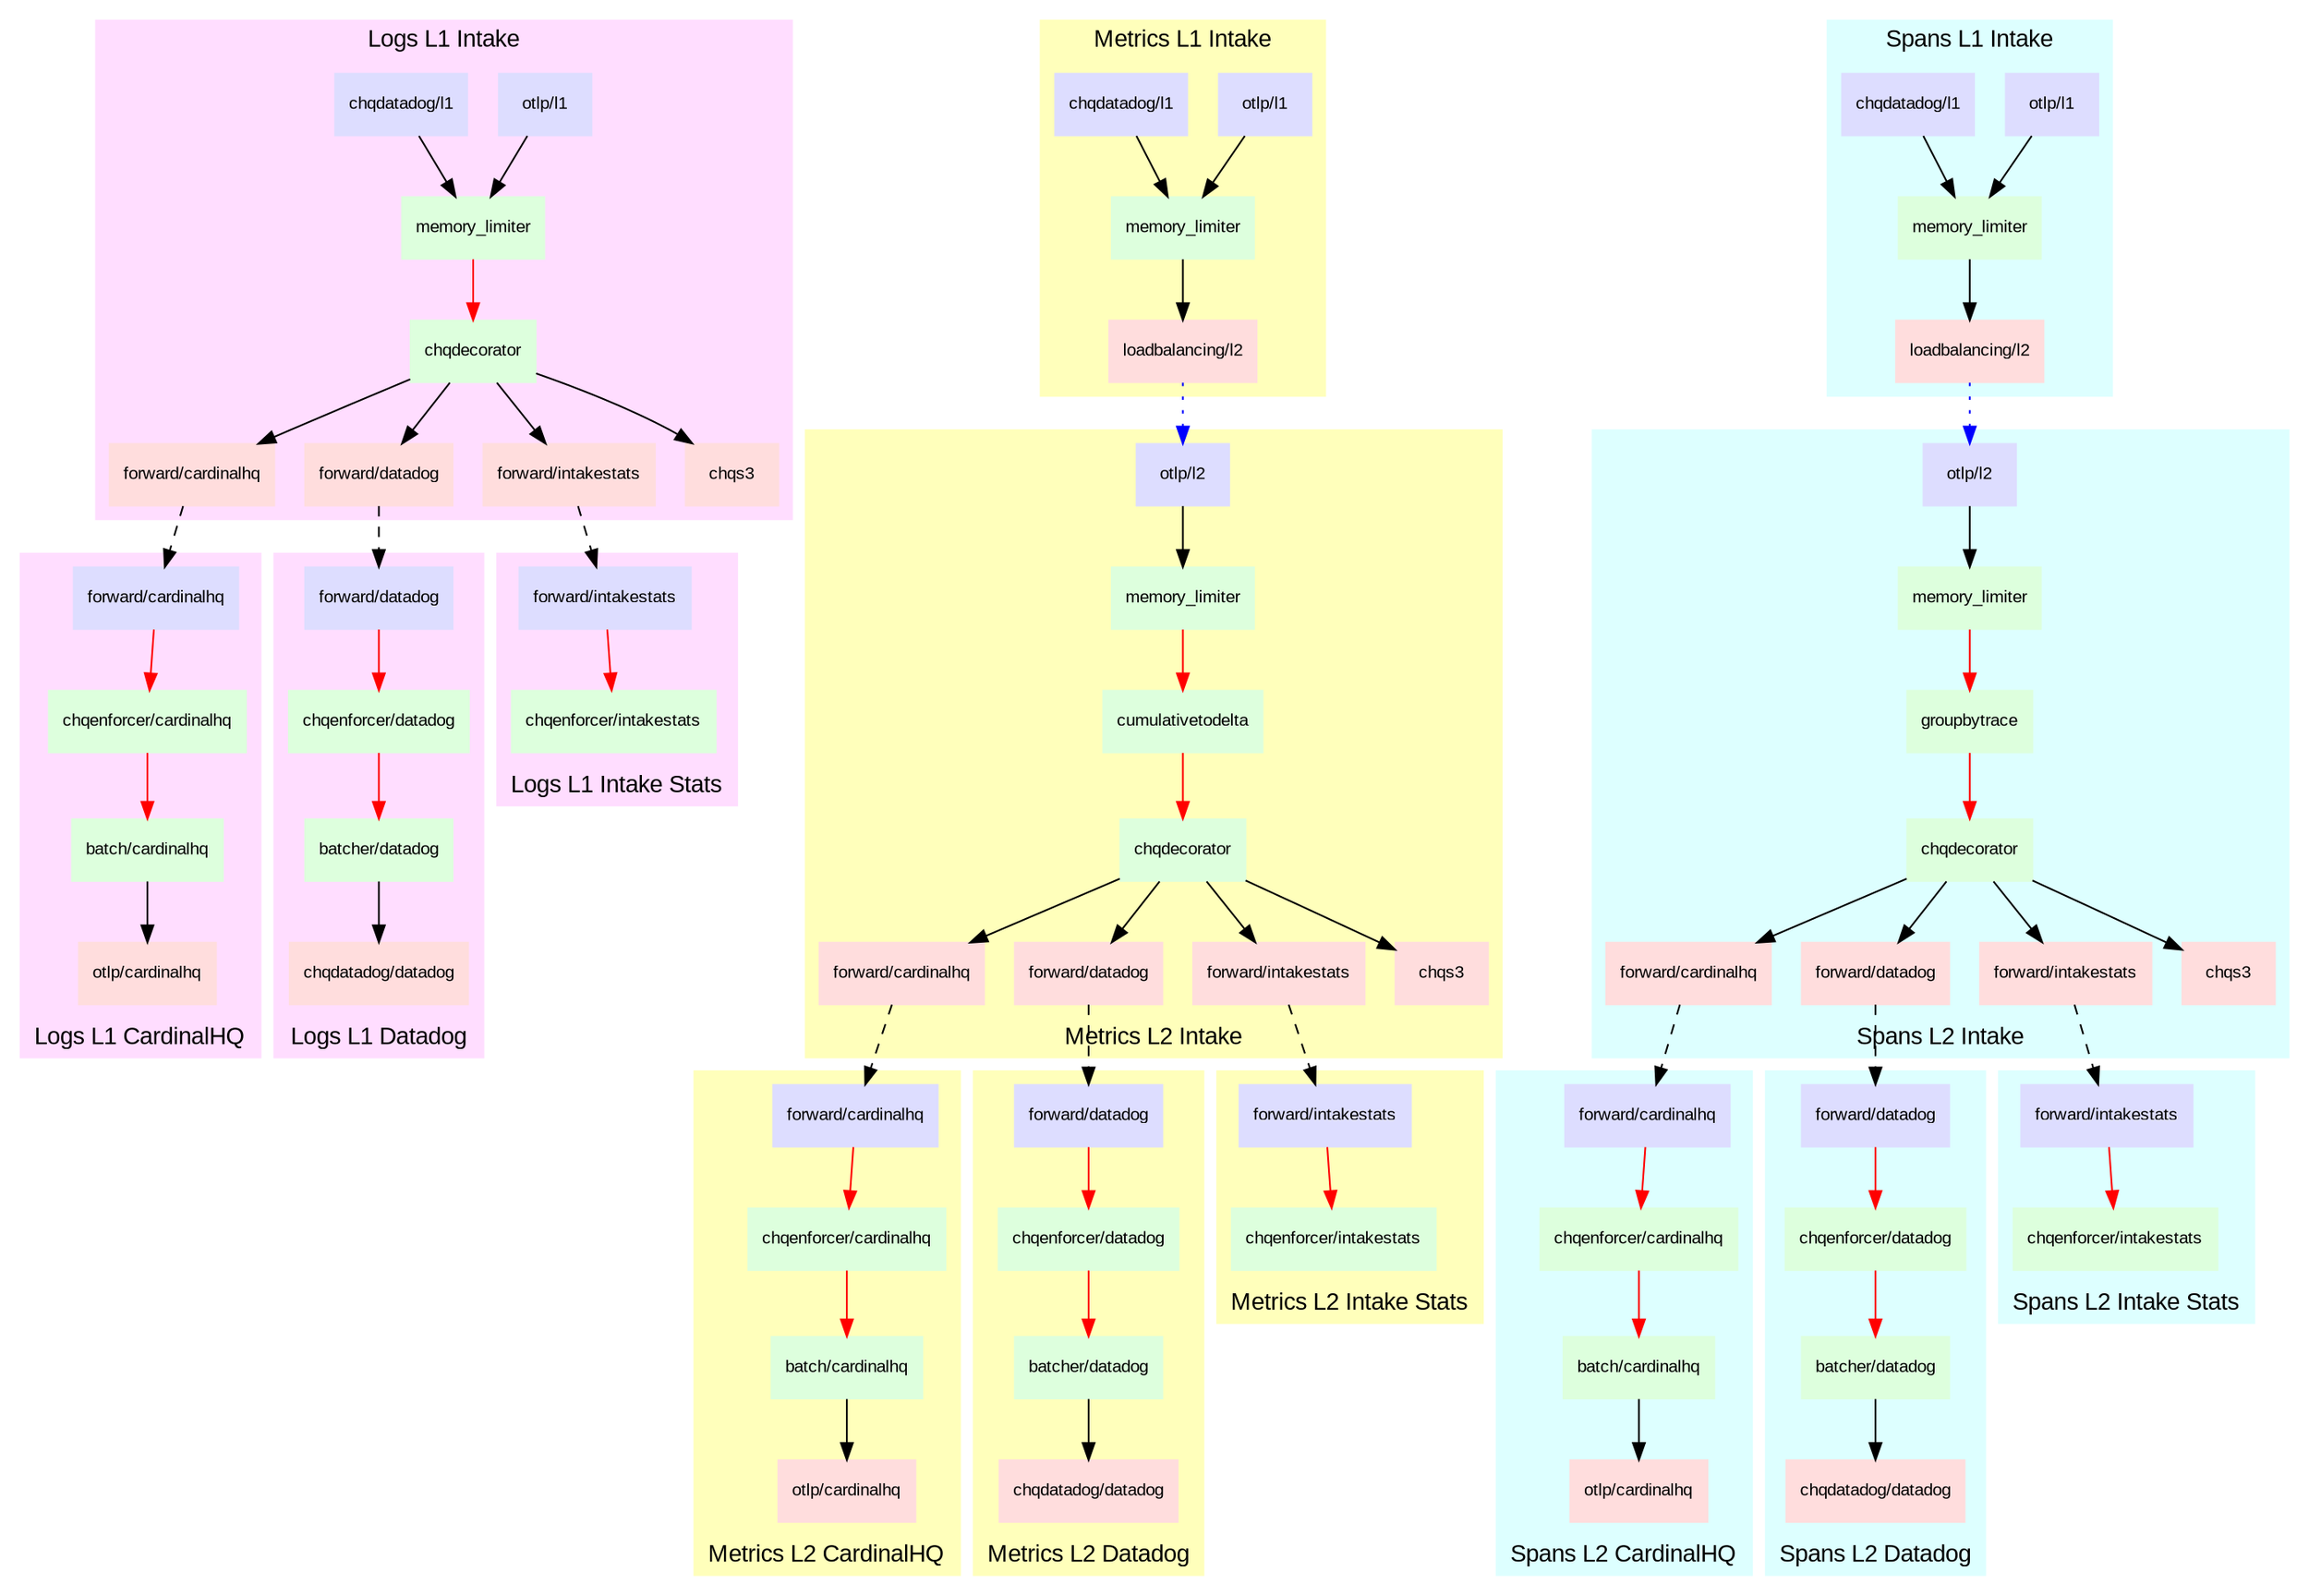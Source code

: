 # Copyright 2024 CardinalHQ, Inc
#
# Licensed under the Apache License, Version 2.0 (the "License");
# you may not use this file except in compliance with the License.
# You may obtain a copy of the License at
#
#     http://www.apache.org/licenses/LICENSE-2.0
#
# Unless required by applicable law or agreed to in writing, software
# distributed under the License is distributed on an "AS IS" BASIS,
# WITHOUT WARRANTIES OR CONDITIONS OF ANY KIND, either express or implied.
# See the License for the specific language governing permissions and
# limitations under the License.

digraph G {
    rankdir=TB;
    fontname="Arial";
    node [
        shape=box
        style=rounded
        fontname="Arial"
        fontsize=10
    ];

    subgraph cluster_1 {
		style=filled;
		color="#ffddff";
		node [style=filled,color=white];
        label="Logs L1 Intake";

        c1_receiver_otlp [label="otlp/l1" color="#ddddff"];
        c1_receiver_datadog [label="chqdatadog/l1" color="#ddddff"];
        c1_memory_limiter [label="memory_limiter" color="#ddffdd"];
        c1_chqdecorator [label="chqdecorator" color="#ddffdd"];
        c1_forwarder_cardinalhq [label="forward/cardinalhq" color="#ffdddd"];
        c1_forwarder_datadog [label="forward/datadog" color="#ffdddd"];
        c1_forwarder_stats [label="forward/intakestats" color="#ffdddd"];
        c1_chqs3 [label="chqs3" color="#ffdddd"];
         
        c1_receiver_datadog -> c1_memory_limiter;
        c1_receiver_otlp -> c1_memory_limiter;
        c1_memory_limiter -> c1_chqdecorator [color=red];
        c1_chqdecorator -> c1_forwarder_datadog;
        c1_chqdecorator -> c1_forwarder_cardinalhq;
        c1_chqdecorator -> c1_forwarder_stats;
        c1_chqdecorator -> c1_chqs3;
    }

    subgraph cluster_2 {
		style=filled;
		color="#ffddff";
		node [style=filled,color=white];
        label="Logs L1 CardinalHQ";
        labelloc="b";

        c1_forwarder_cardinalhq -> c2_forwarder_cardinalhq [style=dashed];

        c2_forwarder_cardinalhq [label="forward/cardinalhq" color="#ddddff"];
        c2_chqenforcer_cardinalhq [label="chqenforcer/cardinalhq" color="#ddffdd"];
        c2_batcher_cardinalhq [label="batch/cardinalhq" color="#ddffdd"];
        c2_otlp_cardinalhq [label="otlp/cardinalhq" color="#ffdddd"];

        c2_forwarder_cardinalhq -> c2_chqenforcer_cardinalhq [color=red];
        c2_chqenforcer_cardinalhq -> c2_batcher_cardinalhq [color=red];
        c2_batcher_cardinalhq -> c2_otlp_cardinalhq;
    }

    subgraph cluster_3 {
		style=filled;
		color="#ffddff";
		node [style=filled,color=white];
        label="Logs L1 Datadog";
        labelloc="b";

        c1_forwarder_datadog -> c3_forwarder_datadog [style=dashed];

        c3_forwarder_datadog [label="forward/datadog" color="#ddddff"];
        c3_chqenforcer_datadog [label="chqenforcer/datadog" color="#ddffdd"];
        c3_batcher_datadog [label="batcher/datadog" color="#ddffdd"];
        c3_chqdatadog_datadog [label="chqdatadog/datadog" color="#ffdddd"];

        c3_forwarder_datadog -> c3_chqenforcer_datadog [color=red];
        c3_chqenforcer_datadog -> c3_batcher_datadog [color=red];
        c3_batcher_datadog -> c3_chqdatadog_datadog;
    }

    subgraph cluster_4 {
        style=filled;
        color="#ffddff";
        node [style=filled,color=white];
        label="Logs L1 Intake Stats";
        labelloc="b";

        c1_forwarder_stats -> c4_forwarder_stats [style=dashed];

        c4_forwarder_stats [label="forward/intakestats" color="#ddddff"];
        c4_chqenforcer_stats [label="chqenforcer/intakestats" color="#ddffdd"];

        c4_forwarder_stats -> c4_chqenforcer_stats [color=red];
    }
    
    subgraph cluster_100 {
		style=filled;
		color="#ffffbb";
		node [style=filled,color=white];
        label="Metrics L1 Intake";
        
        c4_receiver_otlp [label="otlp/l1" color="#ddddff"];
        c4_receiver_datadog [label="chqdatadog/l1" color="#ddddff"];
        c4_memory_limiter [label="memory_limiter" color="#ddffdd"];
        c4_exporter_loadbalance [label="loadbalancing/l2" color="#ffdddd"];
        
        c4_receiver_datadog -> c4_memory_limiter;
        c4_receiver_otlp -> c4_memory_limiter;
        c4_memory_limiter -> c4_exporter_loadbalance;
    }
    
    subgraph cluster_200 { 
		style=filled;
		color="#ffffbb";
		node [style=filled,color=white];
        label="Metrics L2 Intake";
        labelloc="b";
        
        c4_exporter_loadbalance -> c5_receiver_otlp [style=dotted color=blue]
        
        c5_receiver_otlp [label="otlp/l2" color="#ddddff"];
        c5_memory_limiter [label="memory_limiter" color="#ddffdd"];
        c5_cumulativetodelta [label="cumulativetodelta" color="#ddffdd"];
        c5_chqdecorator [label="chqdecorator" color="#ddffdd"];
        c5_forwarder_cardinalhq [label="forward/cardinalhq" color="#ffdddd"];
        c5_forwarder_datadog [label="forward/datadog" color="#ffdddd"];
        c5_forwarder_stats [label="forward/intakestats" color="#ffdddd"];
        c5_chqs3 [label="chqs3" color="#ffdddd"];

        c5_receiver_otlp -> c5_memory_limiter;
        c5_memory_limiter -> c5_cumulativetodelta [color=red];
        c5_cumulativetodelta -> c5_chqdecorator [color=red];
        c5_chqdecorator -> c5_forwarder_cardinalhq;
        c5_chqdecorator -> c5_forwarder_datadog;
        c5_chqdecorator -> c5_forwarder_stats;
        c5_chqdecorator -> c5_chqs3;
    }

    subgraph cluster_201 {
        style=filled;
        color="#ffffbb";
        node [style=filled,color=white];
        label="Metrics L2 CardinalHQ";
        labelloc="b";

        c5_forwarder_cardinalhq -> c6_forwarder_cardinalhq [style=dashed];

        c6_forwarder_cardinalhq [label="forward/cardinalhq" color="#ddddff"];
        c6_chqenforcer_cardinalhq [label="chqenforcer/cardinalhq" color="#ddffdd"];
        c6_batcher_cardinalhq [label="batch/cardinalhq" color="#ddffdd"];
        c6_otlp_cardinalhq [label="otlp/cardinalhq" color="#ffdddd"];

        c6_forwarder_cardinalhq -> c6_chqenforcer_cardinalhq [color=red];
        c6_chqenforcer_cardinalhq -> c6_batcher_cardinalhq [color=red];
        c6_batcher_cardinalhq -> c6_otlp_cardinalhq;
    }

    subgraph cluster_202 {
        style=filled;
        color="#ffffbb";
        node [style=filled,color=white];
        label="Metrics L2 Datadog";
        labelloc="b";

        c5_forwarder_datadog -> c7_forwarder_datadog [style=dashed];

        c7_forwarder_datadog [label="forward/datadog" color="#ddddff"];
        c7_chqenforcer_datadog [label="chqenforcer/datadog" color="#ddffdd"];
        c7_batcher_datadog [label="batcher/datadog" color="#ddffdd"];
        c7_chqdatadog_datadog [label="chqdatadog/datadog" color="#ffdddd"];

        c7_forwarder_datadog -> c7_chqenforcer_datadog [color=red];
        c7_chqenforcer_datadog -> c7_batcher_datadog [color=red];
        c7_batcher_datadog -> c7_chqdatadog_datadog;
    }

    subgraph cluster_203 {
        style=filled;
        color="#ffffbb";
        node [style=filled,color=white];
        label="Metrics L2 Intake Stats";
        labelloc="b";

        c5_forwarder_stats -> c8_forwarder_stats [style=dashed];

        c8_forwarder_stats [label="forward/intakestats" color="#ddddff"];
        c8_chqenforcer_stats [label="chqenforcer/intakestats" color="#ddffdd"];

        c8_forwarder_stats -> c8_chqenforcer_stats [color=red];
    }

    subgraph cluster_300 {
        style=filled;
        color="#ddffff";
        node [style=filled,color=white];
        label="Spans L1 Intake";
        
        c8_receiver_otlp [label="otlp/l1" color="#ddddff"];
        c8_receiver_datadog [label="chqdatadog/l1" color="#ddddff"];
        c8_memory_limiter [label="memory_limiter" color="#ddffdd"];
        c8_exporter_loadbalance [label="loadbalancing/l2" color="#ffdddd"];
        
        c8_receiver_datadog -> c8_memory_limiter;
        c8_receiver_otlp -> c8_memory_limiter;
        c8_memory_limiter -> c8_exporter_loadbalance;
    }

    subgraph cluster_400 {
        style=filled;
        color="#ddffff";
        node [style=filled,color=white];
        label="Spans L2 Intake";
        labelloc="b";
        
        c8_exporter_loadbalance -> c9_receiver_otlp [style=dotted color=blue]
        
        c9_receiver_otlp [label="otlp/l2" color="#ddddff"];
        c9_memory_limiter [label="memory_limiter" color="#ddffdd"];
        c9_groupbytrace [label="groupbytrace" color="#ddffdd"];
        c9_chqdecorator [label="chqdecorator" color="#ddffdd"];
        c9_forwarder_cardinalhq [label="forward/cardinalhq" color="#ffdddd"];
        c9_forwarder_datadog [label="forward/datadog" color="#ffdddd"];
        c9_forwarder_stats [label="forward/intakestats" color="#ffdddd"];
        c9_chqs3 [label="chqs3" color="#ffdddd"];

        c9_receiver_otlp -> c9_memory_limiter;
        c9_memory_limiter -> c9_groupbytrace [color=red];
        c9_groupbytrace -> c9_chqdecorator [color=red];
        c9_chqdecorator -> c9_forwarder_cardinalhq;
        c9_chqdecorator -> c9_forwarder_datadog;
        c9_chqdecorator -> c9_forwarder_stats;
        c9_chqdecorator -> c9_chqs3;
    }

    subgraph cluster_401 {
        style=filled;
        color="#ddffff";
        node [style=filled,color=white];
        label="Spans L2 CardinalHQ";
        labelloc="b";

        c9_forwarder_cardinalhq -> c10_forwarder_cardinalhq [style=dashed];

        c10_forwarder_cardinalhq [label="forward/cardinalhq" color="#ddddff"];
        c10_chqenforcer_cardinalhq [label="chqenforcer/cardinalhq" color="#ddffdd"];
        c10_batcher_cardinalhq [label="batch/cardinalhq" color="#ddffdd"];
        c10_otlp_cardinalhq [label="otlp/cardinalhq" color="#ffdddd"];

        c10_forwarder_cardinalhq -> c10_chqenforcer_cardinalhq [color=red];
        c10_chqenforcer_cardinalhq -> c10_batcher_cardinalhq [color=red];
        c10_batcher_cardinalhq -> c10_otlp_cardinalhq;
    }

    subgraph cluster_402 {
        style=filled;
        color="#ddffff";
        node [style=filled,color=white];
        label="Spans L2 Datadog";
        labelloc="b";

        c9_forwarder_datadog -> c11_forwarder_datadog [style=dashed];

        c11_forwarder_datadog [label="forward/datadog" color="#ddddff"];
        c11_chqenforcer_datadog [label="chqenforcer/datadog" color="#ddffdd"];
        c11_batcher_datadog [label="batcher/datadog" color="#ddffdd"];
        c11_chqdatadog_datadog [label="chqdatadog/datadog" color="#ffdddd"];

        c11_forwarder_datadog -> c11_chqenforcer_datadog [color=red];
        c11_chqenforcer_datadog -> c11_batcher_datadog [color=red];
        c11_batcher_datadog -> c11_chqdatadog_datadog;
    }

    subgraph cluster_403 {
        style=filled;
        color="#ddffff";
        node [style=filled,color=white];
        label="Spans L2 Intake Stats";
        labelloc="b";

        c9_forwarder_stats -> c12_forwarder_stats [style=dashed];

        c12_forwarder_stats [label="forward/intakestats" color="#ddddff"];
        c12_chqenforcer_stats [label="chqenforcer/intakestats" color="#ddffdd"];

        c12_forwarder_stats -> c12_chqenforcer_stats [color=red];
    }
}
